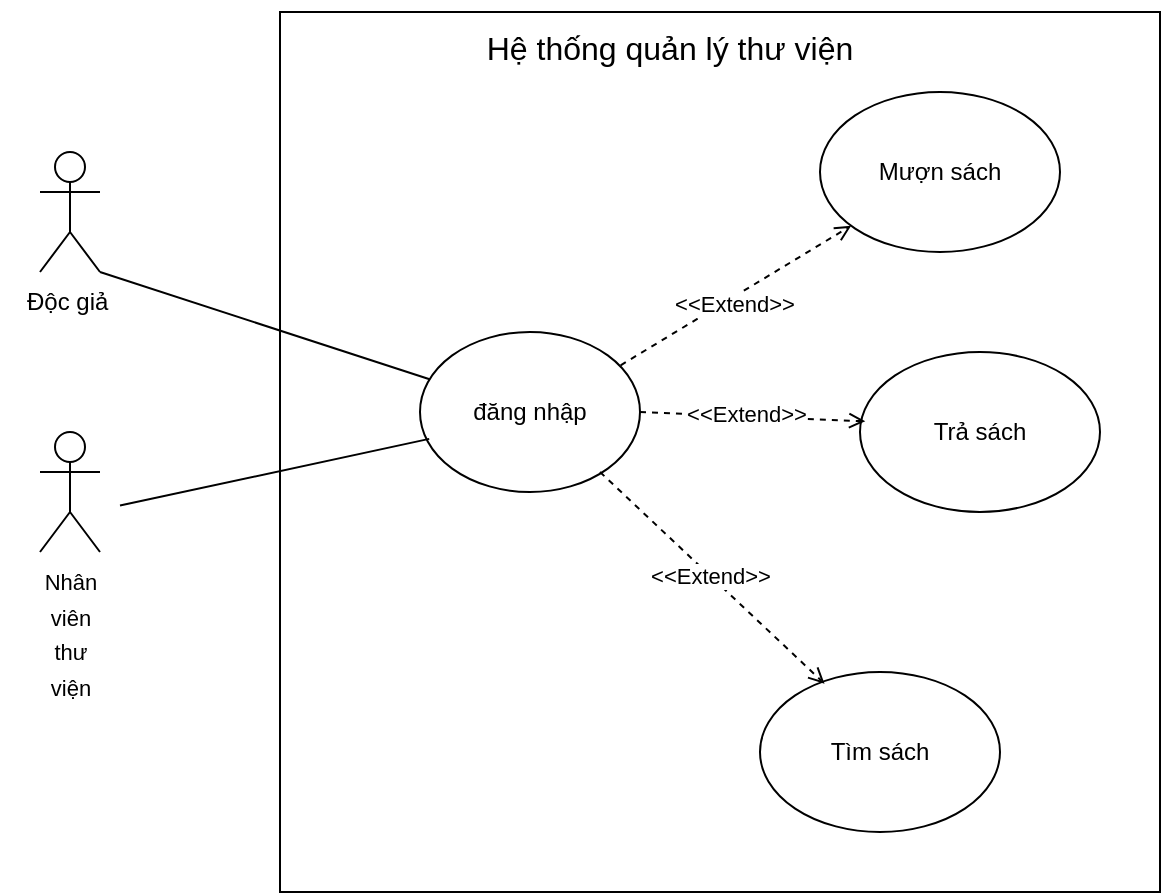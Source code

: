 <mxfile version="28.2.8">
  <diagram name="Page-1" id="8c6VARSEtY7m3eUj7u9J">
    <mxGraphModel dx="1097" dy="605" grid="1" gridSize="10" guides="1" tooltips="1" connect="1" arrows="1" fold="1" page="1" pageScale="1" pageWidth="850" pageHeight="1100" math="0" shadow="0">
      <root>
        <mxCell id="0" />
        <mxCell id="1" parent="0" />
        <mxCell id="T2Q4d0X4VYWBsdn9qDwZ-80" value="" style="shape=umlActor;verticalLabelPosition=bottom;verticalAlign=top;html=1;outlineConnect=0;" vertex="1" parent="1">
          <mxGeometry x="80" y="260" width="30" height="60" as="geometry" />
        </mxCell>
        <mxCell id="T2Q4d0X4VYWBsdn9qDwZ-81" value="" style="rounded=0;whiteSpace=wrap;html=1;" vertex="1" parent="1">
          <mxGeometry x="200" y="190" width="440" height="440" as="geometry" />
        </mxCell>
        <mxCell id="T2Q4d0X4VYWBsdn9qDwZ-83" value="đăng nhập" style="ellipse;whiteSpace=wrap;html=1;" vertex="1" parent="1">
          <mxGeometry x="270" y="350" width="110" height="80" as="geometry" />
        </mxCell>
        <mxCell id="T2Q4d0X4VYWBsdn9qDwZ-84" value="Mượn sách" style="ellipse;whiteSpace=wrap;html=1;" vertex="1" parent="1">
          <mxGeometry x="470" y="230" width="120" height="80" as="geometry" />
        </mxCell>
        <mxCell id="T2Q4d0X4VYWBsdn9qDwZ-85" value="Trả sách" style="ellipse;whiteSpace=wrap;html=1;" vertex="1" parent="1">
          <mxGeometry x="490" y="360" width="120" height="80" as="geometry" />
        </mxCell>
        <mxCell id="T2Q4d0X4VYWBsdn9qDwZ-86" value="Tìm sách" style="ellipse;whiteSpace=wrap;html=1;" vertex="1" parent="1">
          <mxGeometry x="440" y="520" width="120" height="80" as="geometry" />
        </mxCell>
        <mxCell id="T2Q4d0X4VYWBsdn9qDwZ-87" value="" style="endArrow=none;html=1;" edge="1" parent="1" target="T2Q4d0X4VYWBsdn9qDwZ-83">
          <mxGeometry width="50" height="50" relative="1" as="geometry">
            <mxPoint x="110" y="320" as="sourcePoint" />
            <mxPoint x="160" y="270" as="targetPoint" />
          </mxGeometry>
        </mxCell>
        <mxCell id="T2Q4d0X4VYWBsdn9qDwZ-88" value="" style="endArrow=none;html=1;entryX=0.042;entryY=0.668;entryDx=0;entryDy=0;entryPerimeter=0;" edge="1" parent="1" target="T2Q4d0X4VYWBsdn9qDwZ-83">
          <mxGeometry width="50" height="50" relative="1" as="geometry">
            <mxPoint x="120" y="436.767" as="sourcePoint" />
            <mxPoint x="440" y="380" as="targetPoint" />
          </mxGeometry>
        </mxCell>
        <mxCell id="T2Q4d0X4VYWBsdn9qDwZ-89" value="" style="html=1;verticalAlign=bottom;labelBackgroundColor=none;endArrow=open;endFill=0;dashed=1;exitX=0.912;exitY=0.208;exitDx=0;exitDy=0;exitPerimeter=0;" edge="1" parent="1" source="T2Q4d0X4VYWBsdn9qDwZ-83" target="T2Q4d0X4VYWBsdn9qDwZ-84">
          <mxGeometry width="160" relative="1" as="geometry">
            <mxPoint x="380" y="360" as="sourcePoint" />
            <mxPoint x="540" y="360" as="targetPoint" />
          </mxGeometry>
        </mxCell>
        <mxCell id="T2Q4d0X4VYWBsdn9qDwZ-104" value="&amp;lt;&amp;lt;Extend&amp;gt;&amp;gt;" style="edgeLabel;html=1;align=center;verticalAlign=middle;resizable=0;points=[];" vertex="1" connectable="0" parent="T2Q4d0X4VYWBsdn9qDwZ-89">
          <mxGeometry x="-0.048" y="-3" relative="1" as="geometry">
            <mxPoint as="offset" />
          </mxGeometry>
        </mxCell>
        <mxCell id="T2Q4d0X4VYWBsdn9qDwZ-90" value="" style="html=1;verticalAlign=bottom;labelBackgroundColor=none;endArrow=open;endFill=0;dashed=1;entryX=0.022;entryY=0.433;entryDx=0;entryDy=0;entryPerimeter=0;" edge="1" parent="1" target="T2Q4d0X4VYWBsdn9qDwZ-85">
          <mxGeometry width="160" relative="1" as="geometry">
            <mxPoint x="380" y="390" as="sourcePoint" />
            <mxPoint x="460" y="390" as="targetPoint" />
          </mxGeometry>
        </mxCell>
        <mxCell id="T2Q4d0X4VYWBsdn9qDwZ-103" value="&amp;lt;&amp;lt;Extend&amp;gt;&amp;gt;" style="edgeLabel;html=1;align=center;verticalAlign=middle;resizable=0;points=[];" vertex="1" connectable="0" parent="T2Q4d0X4VYWBsdn9qDwZ-90">
          <mxGeometry x="-0.063" y="1" relative="1" as="geometry">
            <mxPoint as="offset" />
          </mxGeometry>
        </mxCell>
        <mxCell id="T2Q4d0X4VYWBsdn9qDwZ-91" value="" style="html=1;verticalAlign=bottom;labelBackgroundColor=none;endArrow=open;endFill=0;dashed=1;entryX=0.269;entryY=0.073;entryDx=0;entryDy=0;entryPerimeter=0;" edge="1" parent="1" target="T2Q4d0X4VYWBsdn9qDwZ-86">
          <mxGeometry width="160" relative="1" as="geometry">
            <mxPoint x="360" y="420" as="sourcePoint" />
            <mxPoint x="520" y="420" as="targetPoint" />
          </mxGeometry>
        </mxCell>
        <mxCell id="T2Q4d0X4VYWBsdn9qDwZ-102" value="&amp;lt;&amp;lt;Extend&amp;gt;&amp;gt;" style="edgeLabel;html=1;align=center;verticalAlign=middle;resizable=0;points=[];" vertex="1" connectable="0" parent="T2Q4d0X4VYWBsdn9qDwZ-91">
          <mxGeometry x="-0.023" relative="1" as="geometry">
            <mxPoint as="offset" />
          </mxGeometry>
        </mxCell>
        <mxCell id="T2Q4d0X4VYWBsdn9qDwZ-92" value="Độc giả&amp;nbsp;" style="text;html=1;align=center;verticalAlign=middle;resizable=0;points=[];autosize=1;strokeColor=none;fillColor=none;" vertex="1" parent="1">
          <mxGeometry x="60" y="320" width="70" height="30" as="geometry" />
        </mxCell>
        <mxCell id="T2Q4d0X4VYWBsdn9qDwZ-94" value="&lt;div style=&quot;&quot;&gt;&lt;span style=&quot;font-size: 11px; background-color: light-dark(rgb(255, 255, 255), rgb(18, 18, 18)); font-family: Arial, sans-serif; white-space: pre-wrap; color: light-dark(rgb(0, 0, 0), rgb(255, 255, 255)); line-height: 160%;&quot;&gt;Nhân viên thư viện&lt;/span&gt;&lt;/div&gt;" style="shape=umlActor;verticalLabelPosition=bottom;verticalAlign=top;html=1;outlineConnect=0;align=center;" vertex="1" parent="1">
          <mxGeometry x="80" y="400" width="30" height="60" as="geometry" />
        </mxCell>
        <mxCell id="T2Q4d0X4VYWBsdn9qDwZ-105" value="&#xa;&lt;span style=&quot;color: rgb(0, 0, 0); font-family: Arial, sans-serif; font-size: 16px; font-style: normal; font-variant-ligatures: normal; font-variant-caps: normal; font-weight: 400; letter-spacing: normal; orphans: 2; text-align: start; text-indent: 0px; text-transform: none; widows: 2; word-spacing: 0px; -webkit-text-stroke-width: 0px; white-space: pre-wrap; background-color: rgb(255, 255, 255); text-decoration-thickness: initial; text-decoration-style: initial; text-decoration-color: initial; display: inline !important; float: none;&quot;&gt;Hệ thống quản lý thư viện&lt;/span&gt;&#xa;&#xa;" style="text;html=1;whiteSpace=wrap;strokeColor=none;fillColor=none;align=center;verticalAlign=middle;rounded=0;" vertex="1" parent="1">
          <mxGeometry x="270" y="200" width="250" height="30" as="geometry" />
        </mxCell>
      </root>
    </mxGraphModel>
  </diagram>
</mxfile>

